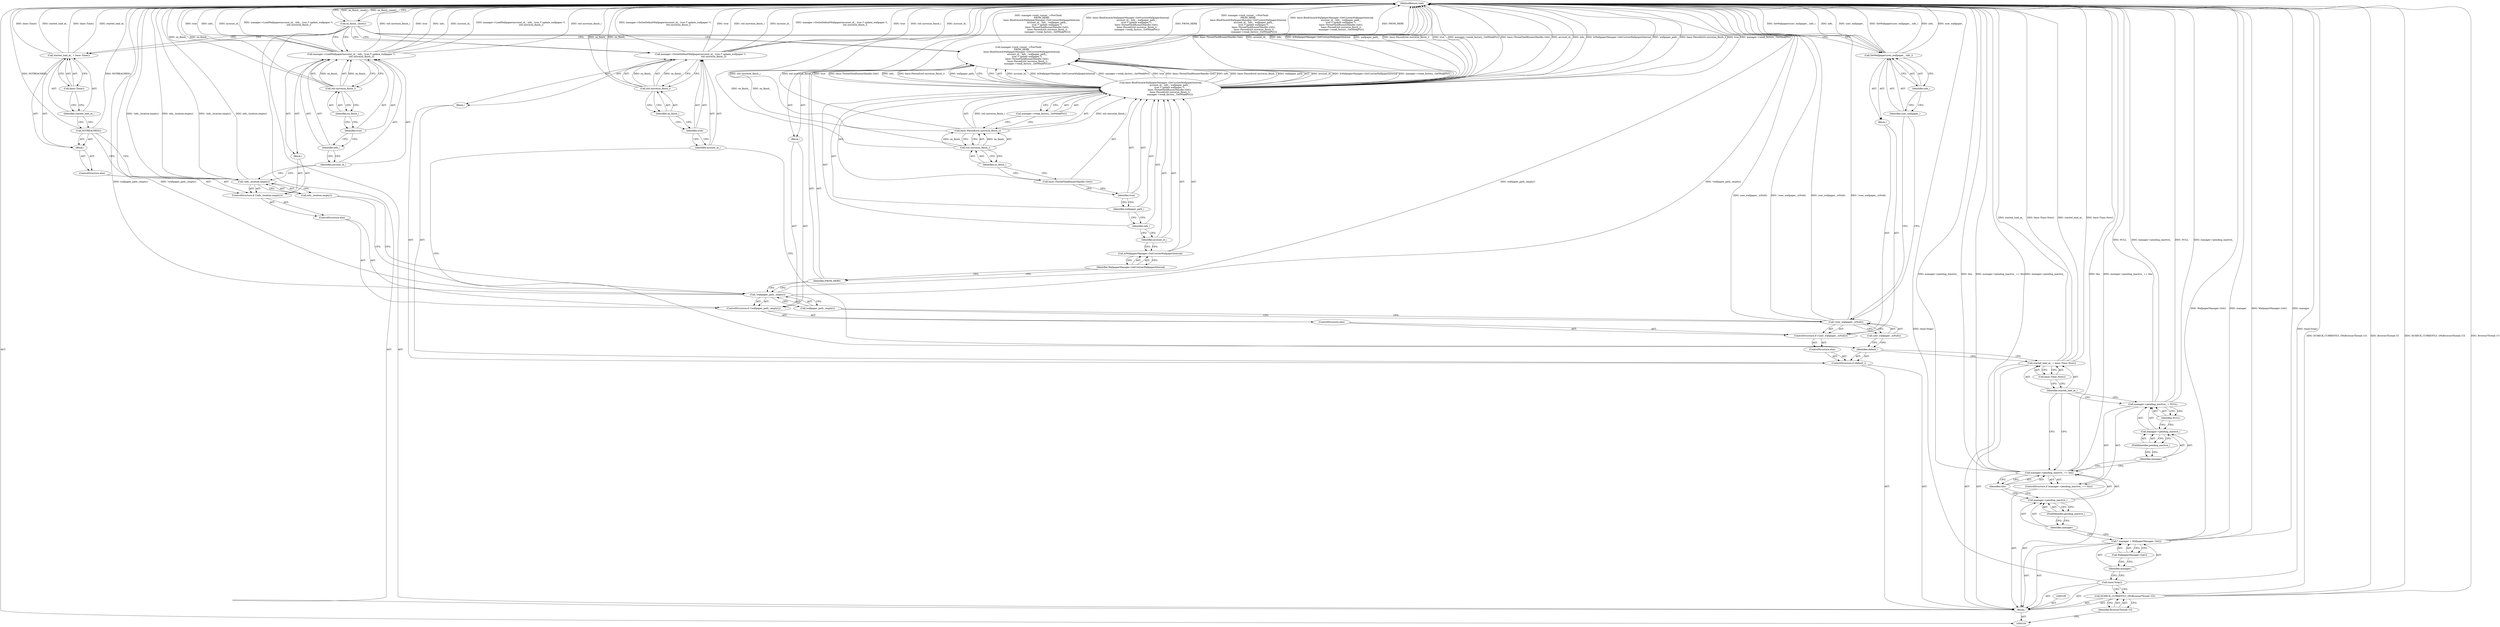 digraph "0_Chrome_39595f8d4dffcb644d438106dcb64a30c139ff0e_2" {
"1000180" [label="(MethodReturn,void)"];
"1000105" [label="(Block,)"];
"1000126" [label="(Call,base::Time::Now())"];
"1000124" [label="(Call,started_load_at_ = base::Time::Now())"];
"1000125" [label="(Identifier,started_load_at_)"];
"1000129" [label="(Block,)"];
"1000127" [label="(ControlStructure,if (default_))"];
"1000128" [label="(Identifier,default_)"];
"1000131" [label="(Identifier,account_id_)"];
"1000132" [label="(Identifier,true)"];
"1000130" [label="(Call,manager->DoSetDefaultWallpaper(account_id_, true /* update_wallpaper */,\n                                     std::move(on_finish_)))"];
"1000133" [label="(Call,std::move(on_finish_))"];
"1000134" [label="(Identifier,on_finish_)"];
"1000136" [label="(ControlStructure,if (!user_wallpaper_.isNull()))"];
"1000137" [label="(Call,!user_wallpaper_.isNull())"];
"1000138" [label="(Call,user_wallpaper_.isNull())"];
"1000139" [label="(Block,)"];
"1000135" [label="(ControlStructure,else)"];
"1000141" [label="(Identifier,user_wallpaper_)"];
"1000142" [label="(Identifier,info_)"];
"1000140" [label="(Call,SetWallpaper(user_wallpaper_, info_))"];
"1000144" [label="(ControlStructure,if (!wallpaper_path_.empty()))"];
"1000145" [label="(Call,!wallpaper_path_.empty())"];
"1000146" [label="(Call,wallpaper_path_.empty())"];
"1000147" [label="(Block,)"];
"1000143" [label="(ControlStructure,else)"];
"1000148" [label="(Call,manager->task_runner_->PostTask(\n          FROM_HERE,\n          base::BindOnce(&WallpaperManager::GetCustomWallpaperInternal,\n                         account_id_, info_, wallpaper_path_,\n                         true /* update wallpaper */,\n                         base::ThreadTaskRunnerHandle::Get(),\n                          base::Passed(std::move(on_finish_)),\n                          manager->weak_factory_.GetWeakPtr())))"];
"1000149" [label="(Identifier,FROM_HERE)"];
"1000107" [label="(Identifier,BrowserThread::UI)"];
"1000106" [label="(Call,DCHECK_CURRENTLY_ON(BrowserThread::UI))"];
"1000150" [label="(Call,base::BindOnce(&WallpaperManager::GetCustomWallpaperInternal,\n                         account_id_, info_, wallpaper_path_,\n                         true /* update wallpaper */,\n                         base::ThreadTaskRunnerHandle::Get(),\n                          base::Passed(std::move(on_finish_)),\n                          manager->weak_factory_.GetWeakPtr()))"];
"1000151" [label="(Call,&WallpaperManager::GetCustomWallpaperInternal)"];
"1000152" [label="(Identifier,WallpaperManager::GetCustomWallpaperInternal)"];
"1000153" [label="(Identifier,account_id_)"];
"1000154" [label="(Identifier,info_)"];
"1000155" [label="(Identifier,wallpaper_path_)"];
"1000156" [label="(Identifier,true)"];
"1000157" [label="(Call,base::ThreadTaskRunnerHandle::Get())"];
"1000158" [label="(Call,base::Passed(std::move(on_finish_)))"];
"1000159" [label="(Call,std::move(on_finish_))"];
"1000160" [label="(Identifier,on_finish_)"];
"1000161" [label="(Call,manager->weak_factory_.GetWeakPtr())"];
"1000163" [label="(ControlStructure,if (!info_.location.empty()))"];
"1000164" [label="(Call,!info_.location.empty())"];
"1000165" [label="(Call,info_.location.empty())"];
"1000166" [label="(Block,)"];
"1000162" [label="(ControlStructure,else)"];
"1000168" [label="(Identifier,account_id_)"];
"1000169" [label="(Identifier,info_)"];
"1000170" [label="(Identifier,true)"];
"1000167" [label="(Call,manager->LoadWallpaper(account_id_, info_, true /* update_wallpaper */,\n                             std::move(on_finish_)))"];
"1000171" [label="(Call,std::move(on_finish_))"];
"1000172" [label="(Identifier,on_finish_)"];
"1000174" [label="(Block,)"];
"1000173" [label="(ControlStructure,else)"];
"1000175" [label="(Call,NOTREACHED())"];
"1000178" [label="(Call,base::Time())"];
"1000176" [label="(Call,started_load_at_ = base::Time())"];
"1000177" [label="(Identifier,started_load_at_)"];
"1000179" [label="(Call,on_finish_.reset())"];
"1000108" [label="(Call,timer.Stop())"];
"1000110" [label="(Call,* manager = WallpaperManager::Get())"];
"1000111" [label="(Identifier,manager)"];
"1000112" [label="(Call,WallpaperManager::Get())"];
"1000117" [label="(FieldIdentifier,pending_inactive_)"];
"1000118" [label="(Identifier,this)"];
"1000113" [label="(ControlStructure,if (manager->pending_inactive_ == this))"];
"1000114" [label="(Call,manager->pending_inactive_ == this)"];
"1000115" [label="(Call,manager->pending_inactive_)"];
"1000116" [label="(Identifier,manager)"];
"1000122" [label="(FieldIdentifier,pending_inactive_)"];
"1000123" [label="(Identifier,NULL)"];
"1000119" [label="(Call,manager->pending_inactive_ = NULL)"];
"1000120" [label="(Call,manager->pending_inactive_)"];
"1000121" [label="(Identifier,manager)"];
"1000180" -> "1000104"  [label="AST: "];
"1000180" -> "1000179"  [label="CFG: "];
"1000124" -> "1000180"  [label="DDG: started_load_at_"];
"1000124" -> "1000180"  [label="DDG: base::Time::Now()"];
"1000108" -> "1000180"  [label="DDG: timer.Stop()"];
"1000167" -> "1000180"  [label="DDG: info_"];
"1000167" -> "1000180"  [label="DDG: account_id_"];
"1000167" -> "1000180"  [label="DDG: manager->LoadWallpaper(account_id_, info_, true /* update_wallpaper */,\n                             std::move(on_finish_))"];
"1000167" -> "1000180"  [label="DDG: std::move(on_finish_)"];
"1000167" -> "1000180"  [label="DDG: true"];
"1000150" -> "1000180"  [label="DDG: base::ThreadTaskRunnerHandle::Get()"];
"1000150" -> "1000180"  [label="DDG: account_id_"];
"1000150" -> "1000180"  [label="DDG: info_"];
"1000150" -> "1000180"  [label="DDG: &WallpaperManager::GetCustomWallpaperInternal"];
"1000150" -> "1000180"  [label="DDG: wallpaper_path_"];
"1000150" -> "1000180"  [label="DDG: base::Passed(std::move(on_finish_))"];
"1000150" -> "1000180"  [label="DDG: true"];
"1000150" -> "1000180"  [label="DDG: manager->weak_factory_.GetWeakPtr()"];
"1000179" -> "1000180"  [label="DDG: on_finish_.reset()"];
"1000140" -> "1000180"  [label="DDG: SetWallpaper(user_wallpaper_, info_)"];
"1000140" -> "1000180"  [label="DDG: info_"];
"1000140" -> "1000180"  [label="DDG: user_wallpaper_"];
"1000114" -> "1000180"  [label="DDG: manager->pending_inactive_"];
"1000114" -> "1000180"  [label="DDG: this"];
"1000114" -> "1000180"  [label="DDG: manager->pending_inactive_ == this"];
"1000145" -> "1000180"  [label="DDG: wallpaper_path_.empty()"];
"1000145" -> "1000180"  [label="DDG: !wallpaper_path_.empty()"];
"1000176" -> "1000180"  [label="DDG: base::Time()"];
"1000176" -> "1000180"  [label="DDG: started_load_at_"];
"1000158" -> "1000180"  [label="DDG: std::move(on_finish_)"];
"1000130" -> "1000180"  [label="DDG: manager->DoSetDefaultWallpaper(account_id_, true /* update_wallpaper */,\n                                     std::move(on_finish_))"];
"1000130" -> "1000180"  [label="DDG: true"];
"1000130" -> "1000180"  [label="DDG: std::move(on_finish_)"];
"1000130" -> "1000180"  [label="DDG: account_id_"];
"1000164" -> "1000180"  [label="DDG: !info_.location.empty()"];
"1000164" -> "1000180"  [label="DDG: info_.location.empty()"];
"1000171" -> "1000180"  [label="DDG: on_finish_"];
"1000106" -> "1000180"  [label="DDG: BrowserThread::UI"];
"1000106" -> "1000180"  [label="DDG: DCHECK_CURRENTLY_ON(BrowserThread::UI)"];
"1000159" -> "1000180"  [label="DDG: on_finish_"];
"1000119" -> "1000180"  [label="DDG: NULL"];
"1000119" -> "1000180"  [label="DDG: manager->pending_inactive_"];
"1000133" -> "1000180"  [label="DDG: on_finish_"];
"1000148" -> "1000180"  [label="DDG: FROM_HERE"];
"1000148" -> "1000180"  [label="DDG: manager->task_runner_->PostTask(\n          FROM_HERE,\n          base::BindOnce(&WallpaperManager::GetCustomWallpaperInternal,\n                         account_id_, info_, wallpaper_path_,\n                         true /* update wallpaper */,\n                         base::ThreadTaskRunnerHandle::Get(),\n                          base::Passed(std::move(on_finish_)),\n                          manager->weak_factory_.GetWeakPtr()))"];
"1000148" -> "1000180"  [label="DDG: base::BindOnce(&WallpaperManager::GetCustomWallpaperInternal,\n                         account_id_, info_, wallpaper_path_,\n                         true /* update wallpaper */,\n                         base::ThreadTaskRunnerHandle::Get(),\n                          base::Passed(std::move(on_finish_)),\n                          manager->weak_factory_.GetWeakPtr())"];
"1000110" -> "1000180"  [label="DDG: WallpaperManager::Get()"];
"1000110" -> "1000180"  [label="DDG: manager"];
"1000137" -> "1000180"  [label="DDG: user_wallpaper_.isNull()"];
"1000137" -> "1000180"  [label="DDG: !user_wallpaper_.isNull()"];
"1000175" -> "1000180"  [label="DDG: NOTREACHED()"];
"1000105" -> "1000104"  [label="AST: "];
"1000106" -> "1000105"  [label="AST: "];
"1000108" -> "1000105"  [label="AST: "];
"1000109" -> "1000105"  [label="AST: "];
"1000110" -> "1000105"  [label="AST: "];
"1000113" -> "1000105"  [label="AST: "];
"1000124" -> "1000105"  [label="AST: "];
"1000127" -> "1000105"  [label="AST: "];
"1000179" -> "1000105"  [label="AST: "];
"1000126" -> "1000124"  [label="AST: "];
"1000126" -> "1000125"  [label="CFG: "];
"1000124" -> "1000126"  [label="CFG: "];
"1000124" -> "1000105"  [label="AST: "];
"1000124" -> "1000126"  [label="CFG: "];
"1000125" -> "1000124"  [label="AST: "];
"1000126" -> "1000124"  [label="AST: "];
"1000128" -> "1000124"  [label="CFG: "];
"1000124" -> "1000180"  [label="DDG: started_load_at_"];
"1000124" -> "1000180"  [label="DDG: base::Time::Now()"];
"1000125" -> "1000124"  [label="AST: "];
"1000125" -> "1000119"  [label="CFG: "];
"1000125" -> "1000114"  [label="CFG: "];
"1000126" -> "1000125"  [label="CFG: "];
"1000129" -> "1000127"  [label="AST: "];
"1000130" -> "1000129"  [label="AST: "];
"1000127" -> "1000105"  [label="AST: "];
"1000128" -> "1000127"  [label="AST: "];
"1000129" -> "1000127"  [label="AST: "];
"1000135" -> "1000127"  [label="AST: "];
"1000128" -> "1000127"  [label="AST: "];
"1000128" -> "1000124"  [label="CFG: "];
"1000131" -> "1000128"  [label="CFG: "];
"1000138" -> "1000128"  [label="CFG: "];
"1000131" -> "1000130"  [label="AST: "];
"1000131" -> "1000128"  [label="CFG: "];
"1000132" -> "1000131"  [label="CFG: "];
"1000132" -> "1000130"  [label="AST: "];
"1000132" -> "1000131"  [label="CFG: "];
"1000134" -> "1000132"  [label="CFG: "];
"1000130" -> "1000129"  [label="AST: "];
"1000130" -> "1000133"  [label="CFG: "];
"1000131" -> "1000130"  [label="AST: "];
"1000132" -> "1000130"  [label="AST: "];
"1000133" -> "1000130"  [label="AST: "];
"1000179" -> "1000130"  [label="CFG: "];
"1000130" -> "1000180"  [label="DDG: manager->DoSetDefaultWallpaper(account_id_, true /* update_wallpaper */,\n                                     std::move(on_finish_))"];
"1000130" -> "1000180"  [label="DDG: true"];
"1000130" -> "1000180"  [label="DDG: std::move(on_finish_)"];
"1000130" -> "1000180"  [label="DDG: account_id_"];
"1000133" -> "1000130"  [label="DDG: on_finish_"];
"1000133" -> "1000130"  [label="AST: "];
"1000133" -> "1000134"  [label="CFG: "];
"1000134" -> "1000133"  [label="AST: "];
"1000130" -> "1000133"  [label="CFG: "];
"1000133" -> "1000180"  [label="DDG: on_finish_"];
"1000133" -> "1000130"  [label="DDG: on_finish_"];
"1000134" -> "1000133"  [label="AST: "];
"1000134" -> "1000132"  [label="CFG: "];
"1000133" -> "1000134"  [label="CFG: "];
"1000136" -> "1000135"  [label="AST: "];
"1000137" -> "1000136"  [label="AST: "];
"1000139" -> "1000136"  [label="AST: "];
"1000143" -> "1000136"  [label="AST: "];
"1000137" -> "1000136"  [label="AST: "];
"1000137" -> "1000138"  [label="CFG: "];
"1000138" -> "1000137"  [label="AST: "];
"1000141" -> "1000137"  [label="CFG: "];
"1000146" -> "1000137"  [label="CFG: "];
"1000137" -> "1000180"  [label="DDG: user_wallpaper_.isNull()"];
"1000137" -> "1000180"  [label="DDG: !user_wallpaper_.isNull()"];
"1000138" -> "1000137"  [label="AST: "];
"1000138" -> "1000128"  [label="CFG: "];
"1000137" -> "1000138"  [label="CFG: "];
"1000139" -> "1000136"  [label="AST: "];
"1000140" -> "1000139"  [label="AST: "];
"1000135" -> "1000127"  [label="AST: "];
"1000136" -> "1000135"  [label="AST: "];
"1000141" -> "1000140"  [label="AST: "];
"1000141" -> "1000137"  [label="CFG: "];
"1000142" -> "1000141"  [label="CFG: "];
"1000142" -> "1000140"  [label="AST: "];
"1000142" -> "1000141"  [label="CFG: "];
"1000140" -> "1000142"  [label="CFG: "];
"1000140" -> "1000139"  [label="AST: "];
"1000140" -> "1000142"  [label="CFG: "];
"1000141" -> "1000140"  [label="AST: "];
"1000142" -> "1000140"  [label="AST: "];
"1000179" -> "1000140"  [label="CFG: "];
"1000140" -> "1000180"  [label="DDG: SetWallpaper(user_wallpaper_, info_)"];
"1000140" -> "1000180"  [label="DDG: info_"];
"1000140" -> "1000180"  [label="DDG: user_wallpaper_"];
"1000144" -> "1000143"  [label="AST: "];
"1000145" -> "1000144"  [label="AST: "];
"1000147" -> "1000144"  [label="AST: "];
"1000162" -> "1000144"  [label="AST: "];
"1000145" -> "1000144"  [label="AST: "];
"1000145" -> "1000146"  [label="CFG: "];
"1000146" -> "1000145"  [label="AST: "];
"1000149" -> "1000145"  [label="CFG: "];
"1000165" -> "1000145"  [label="CFG: "];
"1000145" -> "1000180"  [label="DDG: wallpaper_path_.empty()"];
"1000145" -> "1000180"  [label="DDG: !wallpaper_path_.empty()"];
"1000146" -> "1000145"  [label="AST: "];
"1000146" -> "1000137"  [label="CFG: "];
"1000145" -> "1000146"  [label="CFG: "];
"1000147" -> "1000144"  [label="AST: "];
"1000148" -> "1000147"  [label="AST: "];
"1000143" -> "1000136"  [label="AST: "];
"1000144" -> "1000143"  [label="AST: "];
"1000148" -> "1000147"  [label="AST: "];
"1000148" -> "1000150"  [label="CFG: "];
"1000149" -> "1000148"  [label="AST: "];
"1000150" -> "1000148"  [label="AST: "];
"1000179" -> "1000148"  [label="CFG: "];
"1000148" -> "1000180"  [label="DDG: FROM_HERE"];
"1000148" -> "1000180"  [label="DDG: manager->task_runner_->PostTask(\n          FROM_HERE,\n          base::BindOnce(&WallpaperManager::GetCustomWallpaperInternal,\n                         account_id_, info_, wallpaper_path_,\n                         true /* update wallpaper */,\n                         base::ThreadTaskRunnerHandle::Get(),\n                          base::Passed(std::move(on_finish_)),\n                          manager->weak_factory_.GetWeakPtr()))"];
"1000148" -> "1000180"  [label="DDG: base::BindOnce(&WallpaperManager::GetCustomWallpaperInternal,\n                         account_id_, info_, wallpaper_path_,\n                         true /* update wallpaper */,\n                         base::ThreadTaskRunnerHandle::Get(),\n                          base::Passed(std::move(on_finish_)),\n                          manager->weak_factory_.GetWeakPtr())"];
"1000150" -> "1000148"  [label="DDG: account_id_"];
"1000150" -> "1000148"  [label="DDG: &WallpaperManager::GetCustomWallpaperInternal"];
"1000150" -> "1000148"  [label="DDG: manager->weak_factory_.GetWeakPtr()"];
"1000150" -> "1000148"  [label="DDG: true"];
"1000150" -> "1000148"  [label="DDG: base::ThreadTaskRunnerHandle::Get()"];
"1000150" -> "1000148"  [label="DDG: info_"];
"1000150" -> "1000148"  [label="DDG: base::Passed(std::move(on_finish_))"];
"1000150" -> "1000148"  [label="DDG: wallpaper_path_"];
"1000149" -> "1000148"  [label="AST: "];
"1000149" -> "1000145"  [label="CFG: "];
"1000152" -> "1000149"  [label="CFG: "];
"1000107" -> "1000106"  [label="AST: "];
"1000107" -> "1000104"  [label="CFG: "];
"1000106" -> "1000107"  [label="CFG: "];
"1000106" -> "1000105"  [label="AST: "];
"1000106" -> "1000107"  [label="CFG: "];
"1000107" -> "1000106"  [label="AST: "];
"1000108" -> "1000106"  [label="CFG: "];
"1000106" -> "1000180"  [label="DDG: BrowserThread::UI"];
"1000106" -> "1000180"  [label="DDG: DCHECK_CURRENTLY_ON(BrowserThread::UI)"];
"1000150" -> "1000148"  [label="AST: "];
"1000150" -> "1000161"  [label="CFG: "];
"1000151" -> "1000150"  [label="AST: "];
"1000153" -> "1000150"  [label="AST: "];
"1000154" -> "1000150"  [label="AST: "];
"1000155" -> "1000150"  [label="AST: "];
"1000156" -> "1000150"  [label="AST: "];
"1000157" -> "1000150"  [label="AST: "];
"1000158" -> "1000150"  [label="AST: "];
"1000161" -> "1000150"  [label="AST: "];
"1000148" -> "1000150"  [label="CFG: "];
"1000150" -> "1000180"  [label="DDG: base::ThreadTaskRunnerHandle::Get()"];
"1000150" -> "1000180"  [label="DDG: account_id_"];
"1000150" -> "1000180"  [label="DDG: info_"];
"1000150" -> "1000180"  [label="DDG: &WallpaperManager::GetCustomWallpaperInternal"];
"1000150" -> "1000180"  [label="DDG: wallpaper_path_"];
"1000150" -> "1000180"  [label="DDG: base::Passed(std::move(on_finish_))"];
"1000150" -> "1000180"  [label="DDG: true"];
"1000150" -> "1000180"  [label="DDG: manager->weak_factory_.GetWeakPtr()"];
"1000150" -> "1000148"  [label="DDG: account_id_"];
"1000150" -> "1000148"  [label="DDG: &WallpaperManager::GetCustomWallpaperInternal"];
"1000150" -> "1000148"  [label="DDG: manager->weak_factory_.GetWeakPtr()"];
"1000150" -> "1000148"  [label="DDG: true"];
"1000150" -> "1000148"  [label="DDG: base::ThreadTaskRunnerHandle::Get()"];
"1000150" -> "1000148"  [label="DDG: info_"];
"1000150" -> "1000148"  [label="DDG: base::Passed(std::move(on_finish_))"];
"1000150" -> "1000148"  [label="DDG: wallpaper_path_"];
"1000158" -> "1000150"  [label="DDG: std::move(on_finish_)"];
"1000151" -> "1000150"  [label="AST: "];
"1000151" -> "1000152"  [label="CFG: "];
"1000152" -> "1000151"  [label="AST: "];
"1000153" -> "1000151"  [label="CFG: "];
"1000152" -> "1000151"  [label="AST: "];
"1000152" -> "1000149"  [label="CFG: "];
"1000151" -> "1000152"  [label="CFG: "];
"1000153" -> "1000150"  [label="AST: "];
"1000153" -> "1000151"  [label="CFG: "];
"1000154" -> "1000153"  [label="CFG: "];
"1000154" -> "1000150"  [label="AST: "];
"1000154" -> "1000153"  [label="CFG: "];
"1000155" -> "1000154"  [label="CFG: "];
"1000155" -> "1000150"  [label="AST: "];
"1000155" -> "1000154"  [label="CFG: "];
"1000156" -> "1000155"  [label="CFG: "];
"1000156" -> "1000150"  [label="AST: "];
"1000156" -> "1000155"  [label="CFG: "];
"1000157" -> "1000156"  [label="CFG: "];
"1000157" -> "1000150"  [label="AST: "];
"1000157" -> "1000156"  [label="CFG: "];
"1000160" -> "1000157"  [label="CFG: "];
"1000158" -> "1000150"  [label="AST: "];
"1000158" -> "1000159"  [label="CFG: "];
"1000159" -> "1000158"  [label="AST: "];
"1000161" -> "1000158"  [label="CFG: "];
"1000158" -> "1000180"  [label="DDG: std::move(on_finish_)"];
"1000158" -> "1000150"  [label="DDG: std::move(on_finish_)"];
"1000159" -> "1000158"  [label="DDG: on_finish_"];
"1000159" -> "1000158"  [label="AST: "];
"1000159" -> "1000160"  [label="CFG: "];
"1000160" -> "1000159"  [label="AST: "];
"1000158" -> "1000159"  [label="CFG: "];
"1000159" -> "1000180"  [label="DDG: on_finish_"];
"1000159" -> "1000158"  [label="DDG: on_finish_"];
"1000160" -> "1000159"  [label="AST: "];
"1000160" -> "1000157"  [label="CFG: "];
"1000159" -> "1000160"  [label="CFG: "];
"1000161" -> "1000150"  [label="AST: "];
"1000161" -> "1000158"  [label="CFG: "];
"1000150" -> "1000161"  [label="CFG: "];
"1000163" -> "1000162"  [label="AST: "];
"1000164" -> "1000163"  [label="AST: "];
"1000166" -> "1000163"  [label="AST: "];
"1000173" -> "1000163"  [label="AST: "];
"1000164" -> "1000163"  [label="AST: "];
"1000164" -> "1000165"  [label="CFG: "];
"1000165" -> "1000164"  [label="AST: "];
"1000168" -> "1000164"  [label="CFG: "];
"1000175" -> "1000164"  [label="CFG: "];
"1000164" -> "1000180"  [label="DDG: !info_.location.empty()"];
"1000164" -> "1000180"  [label="DDG: info_.location.empty()"];
"1000165" -> "1000164"  [label="AST: "];
"1000165" -> "1000145"  [label="CFG: "];
"1000164" -> "1000165"  [label="CFG: "];
"1000166" -> "1000163"  [label="AST: "];
"1000167" -> "1000166"  [label="AST: "];
"1000162" -> "1000144"  [label="AST: "];
"1000163" -> "1000162"  [label="AST: "];
"1000168" -> "1000167"  [label="AST: "];
"1000168" -> "1000164"  [label="CFG: "];
"1000169" -> "1000168"  [label="CFG: "];
"1000169" -> "1000167"  [label="AST: "];
"1000169" -> "1000168"  [label="CFG: "];
"1000170" -> "1000169"  [label="CFG: "];
"1000170" -> "1000167"  [label="AST: "];
"1000170" -> "1000169"  [label="CFG: "];
"1000172" -> "1000170"  [label="CFG: "];
"1000167" -> "1000166"  [label="AST: "];
"1000167" -> "1000171"  [label="CFG: "];
"1000168" -> "1000167"  [label="AST: "];
"1000169" -> "1000167"  [label="AST: "];
"1000170" -> "1000167"  [label="AST: "];
"1000171" -> "1000167"  [label="AST: "];
"1000179" -> "1000167"  [label="CFG: "];
"1000167" -> "1000180"  [label="DDG: info_"];
"1000167" -> "1000180"  [label="DDG: account_id_"];
"1000167" -> "1000180"  [label="DDG: manager->LoadWallpaper(account_id_, info_, true /* update_wallpaper */,\n                             std::move(on_finish_))"];
"1000167" -> "1000180"  [label="DDG: std::move(on_finish_)"];
"1000167" -> "1000180"  [label="DDG: true"];
"1000171" -> "1000167"  [label="DDG: on_finish_"];
"1000171" -> "1000167"  [label="AST: "];
"1000171" -> "1000172"  [label="CFG: "];
"1000172" -> "1000171"  [label="AST: "];
"1000167" -> "1000171"  [label="CFG: "];
"1000171" -> "1000180"  [label="DDG: on_finish_"];
"1000171" -> "1000167"  [label="DDG: on_finish_"];
"1000172" -> "1000171"  [label="AST: "];
"1000172" -> "1000170"  [label="CFG: "];
"1000171" -> "1000172"  [label="CFG: "];
"1000174" -> "1000173"  [label="AST: "];
"1000175" -> "1000174"  [label="AST: "];
"1000176" -> "1000174"  [label="AST: "];
"1000173" -> "1000163"  [label="AST: "];
"1000174" -> "1000173"  [label="AST: "];
"1000175" -> "1000174"  [label="AST: "];
"1000175" -> "1000164"  [label="CFG: "];
"1000177" -> "1000175"  [label="CFG: "];
"1000175" -> "1000180"  [label="DDG: NOTREACHED()"];
"1000178" -> "1000176"  [label="AST: "];
"1000178" -> "1000177"  [label="CFG: "];
"1000176" -> "1000178"  [label="CFG: "];
"1000176" -> "1000174"  [label="AST: "];
"1000176" -> "1000178"  [label="CFG: "];
"1000177" -> "1000176"  [label="AST: "];
"1000178" -> "1000176"  [label="AST: "];
"1000179" -> "1000176"  [label="CFG: "];
"1000176" -> "1000180"  [label="DDG: base::Time()"];
"1000176" -> "1000180"  [label="DDG: started_load_at_"];
"1000177" -> "1000176"  [label="AST: "];
"1000177" -> "1000175"  [label="CFG: "];
"1000178" -> "1000177"  [label="CFG: "];
"1000179" -> "1000105"  [label="AST: "];
"1000179" -> "1000130"  [label="CFG: "];
"1000179" -> "1000140"  [label="CFG: "];
"1000179" -> "1000148"  [label="CFG: "];
"1000179" -> "1000167"  [label="CFG: "];
"1000179" -> "1000176"  [label="CFG: "];
"1000180" -> "1000179"  [label="CFG: "];
"1000179" -> "1000180"  [label="DDG: on_finish_.reset()"];
"1000108" -> "1000105"  [label="AST: "];
"1000108" -> "1000106"  [label="CFG: "];
"1000111" -> "1000108"  [label="CFG: "];
"1000108" -> "1000180"  [label="DDG: timer.Stop()"];
"1000110" -> "1000105"  [label="AST: "];
"1000110" -> "1000112"  [label="CFG: "];
"1000111" -> "1000110"  [label="AST: "];
"1000112" -> "1000110"  [label="AST: "];
"1000116" -> "1000110"  [label="CFG: "];
"1000110" -> "1000180"  [label="DDG: WallpaperManager::Get()"];
"1000110" -> "1000180"  [label="DDG: manager"];
"1000111" -> "1000110"  [label="AST: "];
"1000111" -> "1000108"  [label="CFG: "];
"1000112" -> "1000111"  [label="CFG: "];
"1000112" -> "1000110"  [label="AST: "];
"1000112" -> "1000111"  [label="CFG: "];
"1000110" -> "1000112"  [label="CFG: "];
"1000117" -> "1000115"  [label="AST: "];
"1000117" -> "1000116"  [label="CFG: "];
"1000115" -> "1000117"  [label="CFG: "];
"1000118" -> "1000114"  [label="AST: "];
"1000118" -> "1000115"  [label="CFG: "];
"1000114" -> "1000118"  [label="CFG: "];
"1000113" -> "1000105"  [label="AST: "];
"1000114" -> "1000113"  [label="AST: "];
"1000119" -> "1000113"  [label="AST: "];
"1000114" -> "1000113"  [label="AST: "];
"1000114" -> "1000118"  [label="CFG: "];
"1000115" -> "1000114"  [label="AST: "];
"1000118" -> "1000114"  [label="AST: "];
"1000121" -> "1000114"  [label="CFG: "];
"1000125" -> "1000114"  [label="CFG: "];
"1000114" -> "1000180"  [label="DDG: manager->pending_inactive_"];
"1000114" -> "1000180"  [label="DDG: this"];
"1000114" -> "1000180"  [label="DDG: manager->pending_inactive_ == this"];
"1000115" -> "1000114"  [label="AST: "];
"1000115" -> "1000117"  [label="CFG: "];
"1000116" -> "1000115"  [label="AST: "];
"1000117" -> "1000115"  [label="AST: "];
"1000118" -> "1000115"  [label="CFG: "];
"1000116" -> "1000115"  [label="AST: "];
"1000116" -> "1000110"  [label="CFG: "];
"1000117" -> "1000116"  [label="CFG: "];
"1000122" -> "1000120"  [label="AST: "];
"1000122" -> "1000121"  [label="CFG: "];
"1000120" -> "1000122"  [label="CFG: "];
"1000123" -> "1000119"  [label="AST: "];
"1000123" -> "1000120"  [label="CFG: "];
"1000119" -> "1000123"  [label="CFG: "];
"1000119" -> "1000113"  [label="AST: "];
"1000119" -> "1000123"  [label="CFG: "];
"1000120" -> "1000119"  [label="AST: "];
"1000123" -> "1000119"  [label="AST: "];
"1000125" -> "1000119"  [label="CFG: "];
"1000119" -> "1000180"  [label="DDG: NULL"];
"1000119" -> "1000180"  [label="DDG: manager->pending_inactive_"];
"1000120" -> "1000119"  [label="AST: "];
"1000120" -> "1000122"  [label="CFG: "];
"1000121" -> "1000120"  [label="AST: "];
"1000122" -> "1000120"  [label="AST: "];
"1000123" -> "1000120"  [label="CFG: "];
"1000121" -> "1000120"  [label="AST: "];
"1000121" -> "1000114"  [label="CFG: "];
"1000122" -> "1000121"  [label="CFG: "];
}
